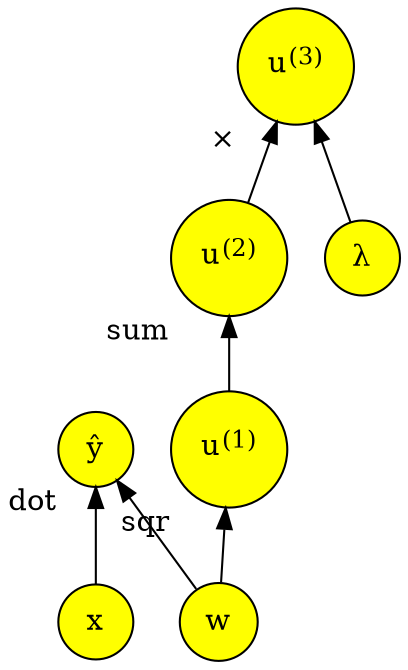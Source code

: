 digraph G {
    rankdir = BT;

    {
        node [shape=circle,style="filled", color=black, fillcolor=yellow, fillcolor=yellow]
        x [label="x", pos="0,0"]
        w [label="w", pos="100,0"]
        lambda [label="&#955;", pos="200,0"]
        u1 [label=<u<sup>(1)</sup>>, xlabel="sqr", pos="100,100"]
        u2 [label=<u<sup>(2)</sup>>, xlabel="sum", pos="100,200"]
        u3 [label=<u<sup>(3)</sup>>, xlabel="&#215;", pos="200,200"]
        y [label="&#375;", xlabel="dot", pos="0,100"]
    }
    x -> y
    w -> y
    w -> u1
    u1 -> u2
    u2 -> u3
    lambda -> u3
}
# This computational graph computes dz/dx_i = sum_j (dz/dy_j * dy_j/dx_i) <=> ∇_x z = (dy/dx)^T * ∇_y z
# Use this to compile:
# neato -n2 -Tpdf computational-graph-d.dot > computational-graph-d.pdf